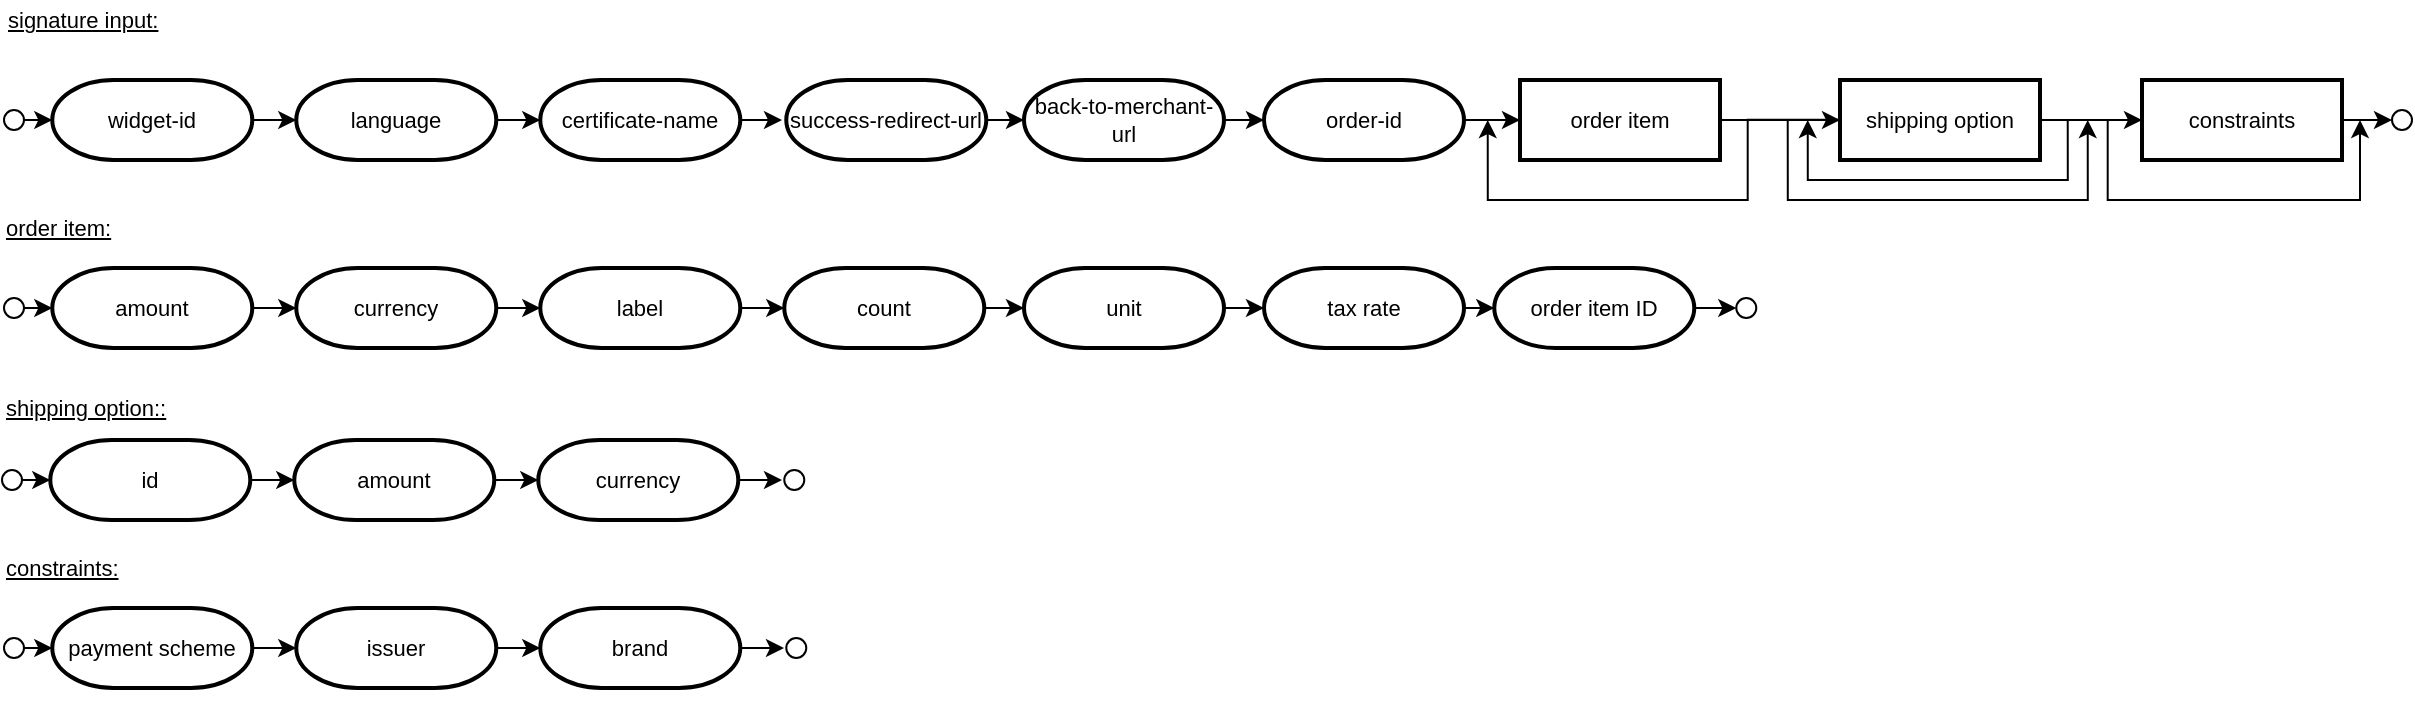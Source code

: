 <mxfile version="13.5.1" type="device"><diagram id="AGgxue8pLdZuXnIfCZJs" name="Page-1"><mxGraphModel dx="1969" dy="1082" grid="1" gridSize="10" guides="1" tooltips="1" connect="1" arrows="1" fold="1" page="1" pageScale="1" pageWidth="1169" pageHeight="827" math="0" shadow="0"><root><mxCell id="0"/><mxCell id="1" parent="0"/><mxCell id="IXxSdgScEHod9mX3XxC--8" style="edgeStyle=orthogonalEdgeStyle;rounded=0;orthogonalLoop=1;jettySize=auto;html=1;exitX=1;exitY=0.5;exitDx=0;exitDy=0;entryX=0;entryY=0.5;entryDx=0;entryDy=0;fontSize=11;" parent="1" source="IXxSdgScEHod9mX3XxC--4" target="IXxSdgScEHod9mX3XxC--6" edge="1"><mxGeometry relative="1" as="geometry"/></mxCell><mxCell id="IXxSdgScEHod9mX3XxC--99" style="edgeStyle=orthogonalEdgeStyle;rounded=0;orthogonalLoop=1;jettySize=auto;html=1;fontSize=11;" parent="1" edge="1"><mxGeometry relative="1" as="geometry"><mxPoint x="742.86" y="60" as="targetPoint"/><mxPoint x="973.86" y="59.86" as="sourcePoint"/><Array as="points"><mxPoint x="872.86" y="60"/><mxPoint x="872.86" y="100"/><mxPoint x="742.86" y="100"/></Array></mxGeometry></mxCell><mxCell id="IXxSdgScEHod9mX3XxC--4" value="order item" style="rounded=0;whiteSpace=wrap;html=1;absoluteArcSize=1;arcSize=14;strokeWidth=2;comic=0;fontSize=11;" parent="1" vertex="1"><mxGeometry x="759" y="40" width="100" height="40" as="geometry"/></mxCell><mxCell id="IXxSdgScEHod9mX3XxC--5" style="edgeStyle=orthogonalEdgeStyle;rounded=0;orthogonalLoop=1;jettySize=auto;html=1;exitX=0.5;exitY=1;exitDx=0;exitDy=0;exitPerimeter=0;fontSize=11;" parent="1" source="IXxSdgScEHod9mX3XxC--3" target="IXxSdgScEHod9mX3XxC--3" edge="1"><mxGeometry relative="1" as="geometry"/></mxCell><mxCell id="IXxSdgScEHod9mX3XxC--17" style="edgeStyle=orthogonalEdgeStyle;curved=1;rounded=0;orthogonalLoop=1;jettySize=auto;html=1;exitX=1;exitY=0.5;exitDx=0;exitDy=0;exitPerimeter=0;entryX=0;entryY=0.5;entryDx=0;entryDy=0;entryPerimeter=0;fontSize=11;" parent="1" source="IXxSdgScEHod9mX3XxC--3" target="IXxSdgScEHod9mX3XxC--11" edge="1"><mxGeometry relative="1" as="geometry"/></mxCell><mxCell id="IXxSdgScEHod9mX3XxC--3" value="&lt;span style=&quot;font-size: 11px;&quot;&gt;widget-id&lt;/span&gt;" style="strokeWidth=2;html=1;shape=mxgraph.flowchart.terminator;whiteSpace=wrap;rounded=1;comic=0;fontSize=11;" parent="1" vertex="1"><mxGeometry x="25.14" y="40" width="100" height="40" as="geometry"/></mxCell><mxCell id="IXxSdgScEHod9mX3XxC--9" style="edgeStyle=orthogonalEdgeStyle;rounded=0;orthogonalLoop=1;jettySize=auto;html=1;exitX=1;exitY=0.5;exitDx=0;exitDy=0;entryX=0;entryY=0.5;entryDx=0;entryDy=0;fontSize=11;" parent="1" source="IXxSdgScEHod9mX3XxC--6" target="IXxSdgScEHod9mX3XxC--7" edge="1"><mxGeometry relative="1" as="geometry"/></mxCell><mxCell id="IXxSdgScEHod9mX3XxC--35" style="edgeStyle=orthogonalEdgeStyle;rounded=0;orthogonalLoop=1;jettySize=auto;html=1;fontSize=11;" parent="1" edge="1"><mxGeometry relative="1" as="geometry"><mxPoint x="1059" y="60" as="sourcePoint"/><mxPoint x="1179" y="60" as="targetPoint"/><Array as="points"><mxPoint x="1052.86" y="60"/><mxPoint x="1052.86" y="100"/><mxPoint x="1178.86" y="100"/></Array></mxGeometry></mxCell><mxCell id="IXxSdgScEHod9mX3XxC--101" style="edgeStyle=orthogonalEdgeStyle;rounded=0;orthogonalLoop=1;jettySize=auto;html=1;fontSize=11;" parent="1" edge="1"><mxGeometry relative="1" as="geometry"><mxPoint x="902.86" y="60" as="targetPoint"/><mxPoint x="1032.86" y="60" as="sourcePoint"/><Array as="points"><mxPoint x="1032.86" y="90"/><mxPoint x="902.86" y="90"/></Array></mxGeometry></mxCell><mxCell id="IXxSdgScEHod9mX3XxC--6" value="shipping option" style="rounded=0;whiteSpace=wrap;html=1;absoluteArcSize=1;arcSize=14;strokeWidth=2;comic=0;fontSize=11;" parent="1" vertex="1"><mxGeometry x="919" y="40" width="100" height="40" as="geometry"/></mxCell><mxCell id="IXxSdgScEHod9mX3XxC--7" value="constraints" style="rounded=0;whiteSpace=wrap;html=1;absoluteArcSize=1;arcSize=14;strokeWidth=2;comic=0;fontSize=11;" parent="1" vertex="1"><mxGeometry x="1070" y="40" width="100" height="40" as="geometry"/></mxCell><mxCell id="IXxSdgScEHod9mX3XxC--18" style="edgeStyle=orthogonalEdgeStyle;curved=1;rounded=0;orthogonalLoop=1;jettySize=auto;html=1;exitX=1;exitY=0.5;exitDx=0;exitDy=0;exitPerimeter=0;entryX=0;entryY=0.5;entryDx=0;entryDy=0;entryPerimeter=0;fontSize=11;" parent="1" source="IXxSdgScEHod9mX3XxC--11" target="IXxSdgScEHod9mX3XxC--12" edge="1"><mxGeometry relative="1" as="geometry"/></mxCell><mxCell id="IXxSdgScEHod9mX3XxC--11" value="&lt;span style=&quot;font-size: 11px;&quot;&gt;language&lt;/span&gt;" style="strokeWidth=2;html=1;shape=mxgraph.flowchart.terminator;whiteSpace=wrap;rounded=1;comic=0;fontSize=11;" parent="1" vertex="1"><mxGeometry x="147.14" y="40" width="100" height="40" as="geometry"/></mxCell><mxCell id="IXxSdgScEHod9mX3XxC--19" style="edgeStyle=orthogonalEdgeStyle;curved=1;rounded=0;orthogonalLoop=1;jettySize=auto;html=1;exitX=1;exitY=0.5;exitDx=0;exitDy=0;exitPerimeter=0;entryX=0;entryY=0.5;entryDx=0;entryDy=0;entryPerimeter=0;fontSize=11;" parent="1" source="_bZ-vgs1VVoFKVM3aHUt-2" target="IXxSdgScEHod9mX3XxC--16" edge="1"><mxGeometry relative="1" as="geometry"><mxPoint x="426.14" y="60" as="sourcePoint"/></mxGeometry></mxCell><mxCell id="IXxSdgScEHod9mX3XxC--12" value="&lt;span style=&quot;font-size: 11px;&quot;&gt;certificate-name&lt;/span&gt;" style="strokeWidth=2;html=1;shape=mxgraph.flowchart.terminator;whiteSpace=wrap;rounded=1;comic=0;fontSize=11;" parent="1" vertex="1"><mxGeometry x="269.14" y="40" width="100" height="40" as="geometry"/></mxCell><mxCell id="IXxSdgScEHod9mX3XxC--20" style="edgeStyle=orthogonalEdgeStyle;curved=1;rounded=0;orthogonalLoop=1;jettySize=auto;html=1;exitX=1;exitY=0.5;exitDx=0;exitDy=0;exitPerimeter=0;fontSize=11;" parent="1" source="IXxSdgScEHod9mX3XxC--16" target="IXxSdgScEHod9mX3XxC--4" edge="1"><mxGeometry relative="1" as="geometry"><mxPoint x="742" y="60" as="sourcePoint"/></mxGeometry></mxCell><mxCell id="IXxSdgScEHod9mX3XxC--16" value="&lt;span style=&quot;font-size: 11px;&quot;&gt;order-id&lt;/span&gt;" style="strokeWidth=2;html=1;shape=mxgraph.flowchart.terminator;whiteSpace=wrap;rounded=1;comic=0;fontSize=11;" parent="1" vertex="1"><mxGeometry x="631" y="40" width="100" height="40" as="geometry"/></mxCell><mxCell id="IXxSdgScEHod9mX3XxC--31" value="" style="ellipse;whiteSpace=wrap;html=1;aspect=fixed;rounded=0;comic=0;strokeWidth=1;fontSize=11;" parent="1" vertex="1"><mxGeometry x="1195.0" y="55" width="10" height="10" as="geometry"/></mxCell><mxCell id="IXxSdgScEHod9mX3XxC--36" style="edgeStyle=orthogonalEdgeStyle;rounded=0;orthogonalLoop=1;jettySize=auto;html=1;exitX=1;exitY=0.5;exitDx=0;exitDy=0;entryX=0;entryY=0.5;entryDx=0;entryDy=0;fontSize=11;" parent="1" source="IXxSdgScEHod9mX3XxC--7" target="IXxSdgScEHod9mX3XxC--31" edge="1"><mxGeometry relative="1" as="geometry"><mxPoint x="1050" y="70" as="sourcePoint"/><mxPoint x="1080" y="70" as="targetPoint"/></mxGeometry></mxCell><mxCell id="IXxSdgScEHod9mX3XxC--38" style="edgeStyle=orthogonalEdgeStyle;rounded=0;orthogonalLoop=1;jettySize=auto;html=1;exitX=1;exitY=0.5;exitDx=0;exitDy=0;entryX=0;entryY=0.5;entryDx=0;entryDy=0;entryPerimeter=0;fontSize=11;" parent="1" source="IXxSdgScEHod9mX3XxC--37" target="IXxSdgScEHod9mX3XxC--3" edge="1"><mxGeometry relative="1" as="geometry"/></mxCell><mxCell id="IXxSdgScEHod9mX3XxC--37" value="" style="ellipse;whiteSpace=wrap;html=1;aspect=fixed;rounded=0;comic=0;strokeWidth=1;fontSize=11;" parent="1" vertex="1"><mxGeometry x="1.0" y="55" width="10" height="10" as="geometry"/></mxCell><mxCell id="IXxSdgScEHod9mX3XxC--42" style="edgeStyle=orthogonalEdgeStyle;rounded=0;orthogonalLoop=1;jettySize=auto;html=1;exitX=0.5;exitY=1;exitDx=0;exitDy=0;exitPerimeter=0;fontSize=11;" parent="1" source="IXxSdgScEHod9mX3XxC--44" target="IXxSdgScEHod9mX3XxC--44" edge="1"><mxGeometry relative="1" as="geometry"/></mxCell><mxCell id="IXxSdgScEHod9mX3XxC--43" style="edgeStyle=orthogonalEdgeStyle;curved=1;rounded=0;orthogonalLoop=1;jettySize=auto;html=1;exitX=1;exitY=0.5;exitDx=0;exitDy=0;exitPerimeter=0;entryX=0;entryY=0.5;entryDx=0;entryDy=0;entryPerimeter=0;fontSize=11;" parent="1" source="IXxSdgScEHod9mX3XxC--44" target="IXxSdgScEHod9mX3XxC--50" edge="1"><mxGeometry relative="1" as="geometry"/></mxCell><mxCell id="IXxSdgScEHod9mX3XxC--44" value="&lt;span style=&quot;font-size: 11px;&quot;&gt;amount&lt;/span&gt;" style="strokeWidth=2;html=1;shape=mxgraph.flowchart.terminator;whiteSpace=wrap;rounded=1;comic=0;fontSize=11;" parent="1" vertex="1"><mxGeometry x="25.14" y="134" width="100" height="40" as="geometry"/></mxCell><mxCell id="IXxSdgScEHod9mX3XxC--49" style="edgeStyle=orthogonalEdgeStyle;curved=1;rounded=0;orthogonalLoop=1;jettySize=auto;html=1;exitX=1;exitY=0.5;exitDx=0;exitDy=0;exitPerimeter=0;entryX=0;entryY=0.5;entryDx=0;entryDy=0;entryPerimeter=0;fontSize=11;" parent="1" source="IXxSdgScEHod9mX3XxC--50" target="IXxSdgScEHod9mX3XxC--52" edge="1"><mxGeometry relative="1" as="geometry"/></mxCell><mxCell id="IXxSdgScEHod9mX3XxC--50" value="&lt;span style=&quot;font-size: 11px;&quot;&gt;currency&lt;/span&gt;" style="strokeWidth=2;html=1;shape=mxgraph.flowchart.terminator;whiteSpace=wrap;rounded=1;comic=0;fontSize=11;" parent="1" vertex="1"><mxGeometry x="147.14" y="134" width="100" height="40" as="geometry"/></mxCell><mxCell id="IXxSdgScEHod9mX3XxC--51" style="edgeStyle=orthogonalEdgeStyle;curved=1;rounded=0;orthogonalLoop=1;jettySize=auto;html=1;exitX=1;exitY=0.5;exitDx=0;exitDy=0;exitPerimeter=0;entryX=0;entryY=0.5;entryDx=0;entryDy=0;entryPerimeter=0;fontSize=11;" parent="1" source="IXxSdgScEHod9mX3XxC--52" target="IXxSdgScEHod9mX3XxC--55" edge="1"><mxGeometry relative="1" as="geometry"><mxPoint x="376.14" y="154" as="sourcePoint"/></mxGeometry></mxCell><mxCell id="IXxSdgScEHod9mX3XxC--52" value="&lt;span style=&quot;font-size: 11px;&quot;&gt;label&lt;/span&gt;" style="strokeWidth=2;html=1;shape=mxgraph.flowchart.terminator;whiteSpace=wrap;rounded=1;comic=0;fontSize=11;" parent="1" vertex="1"><mxGeometry x="269.14" y="134" width="100" height="40" as="geometry"/></mxCell><mxCell id="IXxSdgScEHod9mX3XxC--63" style="edgeStyle=orthogonalEdgeStyle;rounded=0;orthogonalLoop=1;jettySize=auto;html=1;exitX=1;exitY=0.5;exitDx=0;exitDy=0;exitPerimeter=0;entryX=0;entryY=0.5;entryDx=0;entryDy=0;entryPerimeter=0;fontSize=11;" parent="1" source="IXxSdgScEHod9mX3XxC--55" target="IXxSdgScEHod9mX3XxC--60" edge="1"><mxGeometry relative="1" as="geometry"/></mxCell><mxCell id="IXxSdgScEHod9mX3XxC--55" value="&lt;span style=&quot;font-size: 11px;&quot;&gt;count&lt;/span&gt;" style="strokeWidth=2;html=1;shape=mxgraph.flowchart.terminator;whiteSpace=wrap;rounded=1;comic=0;fontSize=11;" parent="1" vertex="1"><mxGeometry x="391.14" y="134" width="100" height="40" as="geometry"/></mxCell><mxCell id="IXxSdgScEHod9mX3XxC--56" value="" style="ellipse;whiteSpace=wrap;html=1;aspect=fixed;rounded=0;comic=0;strokeWidth=1;fontSize=11;" parent="1" vertex="1"><mxGeometry x="867.14" y="149" width="10" height="10" as="geometry"/></mxCell><mxCell id="IXxSdgScEHod9mX3XxC--57" style="edgeStyle=orthogonalEdgeStyle;rounded=0;orthogonalLoop=1;jettySize=auto;html=1;exitX=1;exitY=0.5;exitDx=0;exitDy=0;entryX=0;entryY=0.5;entryDx=0;entryDy=0;exitPerimeter=0;fontSize=11;" parent="1" source="IXxSdgScEHod9mX3XxC--62" target="IXxSdgScEHod9mX3XxC--56" edge="1"><mxGeometry relative="1" as="geometry"><mxPoint x="876.14" y="154" as="sourcePoint"/><mxPoint x="786.14" y="164" as="targetPoint"/></mxGeometry></mxCell><mxCell id="IXxSdgScEHod9mX3XxC--58" style="edgeStyle=orthogonalEdgeStyle;rounded=0;orthogonalLoop=1;jettySize=auto;html=1;exitX=1;exitY=0.5;exitDx=0;exitDy=0;entryX=0;entryY=0.5;entryDx=0;entryDy=0;entryPerimeter=0;fontSize=11;" parent="1" source="IXxSdgScEHod9mX3XxC--59" target="IXxSdgScEHod9mX3XxC--44" edge="1"><mxGeometry relative="1" as="geometry"/></mxCell><mxCell id="IXxSdgScEHod9mX3XxC--59" value="" style="ellipse;whiteSpace=wrap;html=1;aspect=fixed;rounded=0;comic=0;strokeWidth=1;fontSize=11;" parent="1" vertex="1"><mxGeometry x="1.0" y="149" width="10" height="10" as="geometry"/></mxCell><mxCell id="IXxSdgScEHod9mX3XxC--64" style="edgeStyle=orthogonalEdgeStyle;rounded=0;orthogonalLoop=1;jettySize=auto;html=1;exitX=1;exitY=0.5;exitDx=0;exitDy=0;exitPerimeter=0;entryX=0;entryY=0.5;entryDx=0;entryDy=0;entryPerimeter=0;fontSize=11;" parent="1" source="IXxSdgScEHod9mX3XxC--60" target="IXxSdgScEHod9mX3XxC--61" edge="1"><mxGeometry relative="1" as="geometry"/></mxCell><mxCell id="IXxSdgScEHod9mX3XxC--60" value="&lt;span style=&quot;font-size: 11px;&quot;&gt;unit&lt;/span&gt;" style="strokeWidth=2;html=1;shape=mxgraph.flowchart.terminator;whiteSpace=wrap;rounded=1;comic=0;fontSize=11;" parent="1" vertex="1"><mxGeometry x="511" y="134" width="100" height="40" as="geometry"/></mxCell><mxCell id="IXxSdgScEHod9mX3XxC--65" style="edgeStyle=orthogonalEdgeStyle;rounded=0;orthogonalLoop=1;jettySize=auto;html=1;exitX=1;exitY=0.5;exitDx=0;exitDy=0;exitPerimeter=0;entryX=0;entryY=0.5;entryDx=0;entryDy=0;entryPerimeter=0;fontSize=11;" parent="1" source="IXxSdgScEHod9mX3XxC--61" target="IXxSdgScEHod9mX3XxC--62" edge="1"><mxGeometry relative="1" as="geometry"/></mxCell><mxCell id="IXxSdgScEHod9mX3XxC--61" value="&lt;span style=&quot;font-size: 11px;&quot;&gt;tax rate&lt;/span&gt;" style="strokeWidth=2;html=1;shape=mxgraph.flowchart.terminator;whiteSpace=wrap;rounded=1;comic=0;fontSize=11;" parent="1" vertex="1"><mxGeometry x="631" y="134" width="100" height="40" as="geometry"/></mxCell><mxCell id="IXxSdgScEHod9mX3XxC--62" value="&lt;span style=&quot;font-size: 11px;&quot;&gt;order item ID&lt;/span&gt;" style="strokeWidth=2;html=1;shape=mxgraph.flowchart.terminator;whiteSpace=wrap;rounded=1;comic=0;fontSize=11;" parent="1" vertex="1"><mxGeometry x="746.14" y="134" width="100" height="40" as="geometry"/></mxCell><mxCell id="IXxSdgScEHod9mX3XxC--66" style="edgeStyle=orthogonalEdgeStyle;rounded=0;orthogonalLoop=1;jettySize=auto;html=1;exitX=0.5;exitY=1;exitDx=0;exitDy=0;exitPerimeter=0;fontSize=11;" parent="1" source="IXxSdgScEHod9mX3XxC--68" target="IXxSdgScEHod9mX3XxC--68" edge="1"><mxGeometry relative="1" as="geometry"/></mxCell><mxCell id="IXxSdgScEHod9mX3XxC--67" style="edgeStyle=orthogonalEdgeStyle;curved=1;rounded=0;orthogonalLoop=1;jettySize=auto;html=1;exitX=1;exitY=0.5;exitDx=0;exitDy=0;exitPerimeter=0;entryX=0;entryY=0.5;entryDx=0;entryDy=0;entryPerimeter=0;fontSize=11;" parent="1" source="IXxSdgScEHod9mX3XxC--68" target="IXxSdgScEHod9mX3XxC--70" edge="1"><mxGeometry relative="1" as="geometry"/></mxCell><mxCell id="IXxSdgScEHod9mX3XxC--68" value="&lt;span style=&quot;font-size: 11px;&quot;&gt;id&lt;/span&gt;" style="strokeWidth=2;html=1;shape=mxgraph.flowchart.terminator;whiteSpace=wrap;rounded=1;comic=0;fontSize=11;" parent="1" vertex="1"><mxGeometry x="24.14" y="220" width="100" height="40" as="geometry"/></mxCell><mxCell id="IXxSdgScEHod9mX3XxC--69" style="edgeStyle=orthogonalEdgeStyle;curved=1;rounded=0;orthogonalLoop=1;jettySize=auto;html=1;exitX=1;exitY=0.5;exitDx=0;exitDy=0;exitPerimeter=0;entryX=0;entryY=0.5;entryDx=0;entryDy=0;entryPerimeter=0;fontSize=11;" parent="1" source="IXxSdgScEHod9mX3XxC--70" target="IXxSdgScEHod9mX3XxC--72" edge="1"><mxGeometry relative="1" as="geometry"/></mxCell><mxCell id="IXxSdgScEHod9mX3XxC--70" value="&lt;span style=&quot;font-size: 11px;&quot;&gt;amount&lt;/span&gt;" style="strokeWidth=2;html=1;shape=mxgraph.flowchart.terminator;whiteSpace=wrap;rounded=1;comic=0;fontSize=11;" parent="1" vertex="1"><mxGeometry x="146.14" y="220" width="100" height="40" as="geometry"/></mxCell><mxCell id="IXxSdgScEHod9mX3XxC--71" style="edgeStyle=orthogonalEdgeStyle;curved=1;rounded=0;orthogonalLoop=1;jettySize=auto;html=1;exitX=1;exitY=0.5;exitDx=0;exitDy=0;exitPerimeter=0;fontSize=11;" parent="1" source="IXxSdgScEHod9mX3XxC--72" edge="1"><mxGeometry relative="1" as="geometry"><mxPoint x="375.14" y="240" as="sourcePoint"/><mxPoint x="390" y="240" as="targetPoint"/></mxGeometry></mxCell><mxCell id="IXxSdgScEHod9mX3XxC--72" value="&lt;span style=&quot;font-size: 11px;&quot;&gt;currency&lt;/span&gt;" style="strokeWidth=2;html=1;shape=mxgraph.flowchart.terminator;whiteSpace=wrap;rounded=1;comic=0;fontSize=11;" parent="1" vertex="1"><mxGeometry x="268.14" y="220" width="100" height="40" as="geometry"/></mxCell><mxCell id="IXxSdgScEHod9mX3XxC--75" value="" style="ellipse;whiteSpace=wrap;html=1;aspect=fixed;rounded=0;comic=0;strokeWidth=1;fontSize=11;" parent="1" vertex="1"><mxGeometry x="391.14" y="235" width="10" height="10" as="geometry"/></mxCell><mxCell id="IXxSdgScEHod9mX3XxC--77" style="edgeStyle=orthogonalEdgeStyle;rounded=0;orthogonalLoop=1;jettySize=auto;html=1;exitX=1;exitY=0.5;exitDx=0;exitDy=0;entryX=0;entryY=0.5;entryDx=0;entryDy=0;entryPerimeter=0;fontSize=11;" parent="1" source="IXxSdgScEHod9mX3XxC--78" target="IXxSdgScEHod9mX3XxC--68" edge="1"><mxGeometry relative="1" as="geometry"/></mxCell><mxCell id="IXxSdgScEHod9mX3XxC--78" value="" style="ellipse;whiteSpace=wrap;html=1;aspect=fixed;rounded=0;comic=0;strokeWidth=1;fontSize=11;" parent="1" vertex="1"><mxGeometry x="1.421e-14" y="235" width="10" height="10" as="geometry"/></mxCell><mxCell id="IXxSdgScEHod9mX3XxC--84" style="edgeStyle=orthogonalEdgeStyle;rounded=0;orthogonalLoop=1;jettySize=auto;html=1;exitX=0.5;exitY=1;exitDx=0;exitDy=0;exitPerimeter=0;fontSize=11;" parent="1" source="IXxSdgScEHod9mX3XxC--86" target="IXxSdgScEHod9mX3XxC--86" edge="1"><mxGeometry relative="1" as="geometry"/></mxCell><mxCell id="IXxSdgScEHod9mX3XxC--85" style="edgeStyle=orthogonalEdgeStyle;curved=1;rounded=0;orthogonalLoop=1;jettySize=auto;html=1;exitX=1;exitY=0.5;exitDx=0;exitDy=0;exitPerimeter=0;entryX=0;entryY=0.5;entryDx=0;entryDy=0;entryPerimeter=0;fontSize=11;" parent="1" source="IXxSdgScEHod9mX3XxC--86" target="IXxSdgScEHod9mX3XxC--88" edge="1"><mxGeometry relative="1" as="geometry"/></mxCell><mxCell id="IXxSdgScEHod9mX3XxC--86" value="&lt;span style=&quot;font-size: 11px;&quot;&gt;payment scheme&lt;/span&gt;" style="strokeWidth=2;html=1;shape=mxgraph.flowchart.terminator;whiteSpace=wrap;rounded=1;comic=0;fontSize=11;" parent="1" vertex="1"><mxGeometry x="25.14" y="304" width="100" height="40" as="geometry"/></mxCell><mxCell id="IXxSdgScEHod9mX3XxC--87" style="edgeStyle=orthogonalEdgeStyle;curved=1;rounded=0;orthogonalLoop=1;jettySize=auto;html=1;exitX=1;exitY=0.5;exitDx=0;exitDy=0;exitPerimeter=0;entryX=0;entryY=0.5;entryDx=0;entryDy=0;entryPerimeter=0;fontSize=11;" parent="1" source="IXxSdgScEHod9mX3XxC--88" target="IXxSdgScEHod9mX3XxC--90" edge="1"><mxGeometry relative="1" as="geometry"/></mxCell><mxCell id="IXxSdgScEHod9mX3XxC--88" value="&lt;span style=&quot;font-size: 11px;&quot;&gt;issuer&lt;/span&gt;" style="strokeWidth=2;html=1;shape=mxgraph.flowchart.terminator;whiteSpace=wrap;rounded=1;comic=0;fontSize=11;" parent="1" vertex="1"><mxGeometry x="147.14" y="304" width="100" height="40" as="geometry"/></mxCell><mxCell id="IXxSdgScEHod9mX3XxC--89" style="edgeStyle=orthogonalEdgeStyle;curved=1;rounded=0;orthogonalLoop=1;jettySize=auto;html=1;exitX=1;exitY=0.5;exitDx=0;exitDy=0;exitPerimeter=0;fontSize=11;" parent="1" source="IXxSdgScEHod9mX3XxC--90" edge="1"><mxGeometry relative="1" as="geometry"><mxPoint x="376.14" y="324" as="sourcePoint"/><mxPoint x="391" y="324" as="targetPoint"/></mxGeometry></mxCell><mxCell id="IXxSdgScEHod9mX3XxC--90" value="&lt;span style=&quot;font-size: 11px;&quot;&gt;brand&lt;/span&gt;" style="strokeWidth=2;html=1;shape=mxgraph.flowchart.terminator;whiteSpace=wrap;rounded=1;comic=0;fontSize=11;" parent="1" vertex="1"><mxGeometry x="269.14" y="304" width="100" height="40" as="geometry"/></mxCell><mxCell id="IXxSdgScEHod9mX3XxC--91" value="" style="ellipse;whiteSpace=wrap;html=1;aspect=fixed;rounded=0;comic=0;strokeWidth=1;fontSize=11;" parent="1" vertex="1"><mxGeometry x="392.14" y="319" width="10" height="10" as="geometry"/></mxCell><mxCell id="IXxSdgScEHod9mX3XxC--92" style="edgeStyle=orthogonalEdgeStyle;rounded=0;orthogonalLoop=1;jettySize=auto;html=1;exitX=1;exitY=0.5;exitDx=0;exitDy=0;entryX=0;entryY=0.5;entryDx=0;entryDy=0;entryPerimeter=0;fontSize=11;" parent="1" source="IXxSdgScEHod9mX3XxC--93" target="IXxSdgScEHod9mX3XxC--86" edge="1"><mxGeometry relative="1" as="geometry"/></mxCell><mxCell id="IXxSdgScEHod9mX3XxC--93" value="" style="ellipse;whiteSpace=wrap;html=1;aspect=fixed;rounded=0;comic=0;strokeWidth=1;fontSize=11;" parent="1" vertex="1"><mxGeometry x="1.0" y="319" width="10" height="10" as="geometry"/></mxCell><mxCell id="IXxSdgScEHod9mX3XxC--95" value="signature input:" style="text;html=1;strokeColor=none;fillColor=none;align=left;verticalAlign=middle;whiteSpace=wrap;rounded=0;comic=0;fontStyle=4;fontSize=11;" parent="1" vertex="1"><mxGeometry x="1" width="89" height="20" as="geometry"/></mxCell><mxCell id="IXxSdgScEHod9mX3XxC--96" value="order item:" style="text;html=1;strokeColor=none;fillColor=none;align=left;verticalAlign=middle;whiteSpace=wrap;rounded=0;comic=0;fontStyle=4;fontSize=11;" parent="1" vertex="1"><mxGeometry y="104" width="70" height="20" as="geometry"/></mxCell><mxCell id="IXxSdgScEHod9mX3XxC--97" value="shipping option::" style="text;html=1;strokeColor=none;fillColor=none;align=left;verticalAlign=middle;whiteSpace=wrap;rounded=0;comic=0;fontStyle=4;fontSize=11;" parent="1" vertex="1"><mxGeometry y="194" width="90" height="20" as="geometry"/></mxCell><mxCell id="IXxSdgScEHod9mX3XxC--98" value="constraints:" style="text;html=1;strokeColor=none;fillColor=none;align=left;verticalAlign=middle;whiteSpace=wrap;rounded=0;comic=0;fontStyle=4;fontSize=11;" parent="1" vertex="1"><mxGeometry y="274" width="80" height="20" as="geometry"/></mxCell><mxCell id="IXxSdgScEHod9mX3XxC--102" style="edgeStyle=orthogonalEdgeStyle;rounded=0;orthogonalLoop=1;jettySize=auto;html=1;fontSize=11;" parent="1" edge="1"><mxGeometry relative="1" as="geometry"><mxPoint x="892.86" y="60" as="sourcePoint"/><mxPoint x="1042.86" y="60" as="targetPoint"/><Array as="points"><mxPoint x="892.86" y="100"/><mxPoint x="1042.86" y="100"/></Array></mxGeometry></mxCell><mxCell id="_bZ-vgs1VVoFKVM3aHUt-1" value="&lt;span style=&quot;font-size: 11px;&quot;&gt;success-redirect-url&lt;/span&gt;" style="strokeWidth=2;html=1;shape=mxgraph.flowchart.terminator;whiteSpace=wrap;rounded=1;comic=0;fontSize=11;" vertex="1" parent="1"><mxGeometry x="392.14" y="40" width="100" height="40" as="geometry"/></mxCell><mxCell id="_bZ-vgs1VVoFKVM3aHUt-2" value="back-to-merchant-url" style="strokeWidth=2;html=1;shape=mxgraph.flowchart.terminator;whiteSpace=wrap;rounded=1;comic=0;fontSize=11;" vertex="1" parent="1"><mxGeometry x="511" y="40" width="100" height="40" as="geometry"/></mxCell><mxCell id="_bZ-vgs1VVoFKVM3aHUt-3" style="edgeStyle=orthogonalEdgeStyle;curved=1;rounded=0;orthogonalLoop=1;jettySize=auto;html=1;exitX=1;exitY=0.5;exitDx=0;exitDy=0;exitPerimeter=0;fontSize=11;" edge="1" parent="1" source="IXxSdgScEHod9mX3XxC--12"><mxGeometry relative="1" as="geometry"><mxPoint x="384.14" y="60" as="sourcePoint"/><mxPoint x="390" y="60" as="targetPoint"/></mxGeometry></mxCell><mxCell id="_bZ-vgs1VVoFKVM3aHUt-7" style="edgeStyle=orthogonalEdgeStyle;curved=1;rounded=0;orthogonalLoop=1;jettySize=auto;html=1;exitX=1;exitY=0.5;exitDx=0;exitDy=0;exitPerimeter=0;entryX=0;entryY=0.5;entryDx=0;entryDy=0;entryPerimeter=0;fontSize=11;" edge="1" parent="1" source="_bZ-vgs1VVoFKVM3aHUt-1" target="_bZ-vgs1VVoFKVM3aHUt-2"><mxGeometry relative="1" as="geometry"><mxPoint x="379.14" y="70" as="sourcePoint"/><mxPoint x="400" y="70" as="targetPoint"/></mxGeometry></mxCell></root></mxGraphModel></diagram></mxfile>